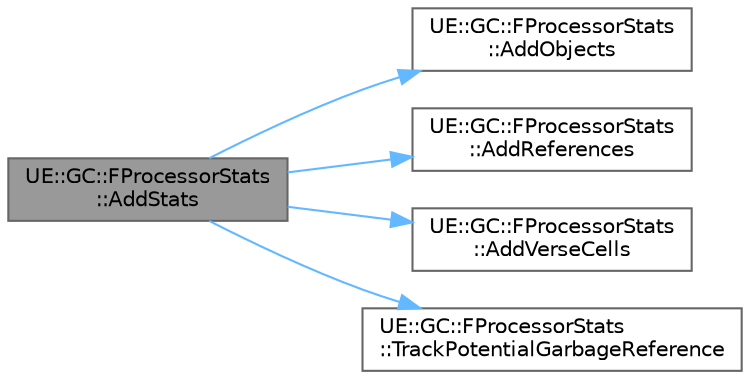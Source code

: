 digraph "UE::GC::FProcessorStats::AddStats"
{
 // INTERACTIVE_SVG=YES
 // LATEX_PDF_SIZE
  bgcolor="transparent";
  edge [fontname=Helvetica,fontsize=10,labelfontname=Helvetica,labelfontsize=10];
  node [fontname=Helvetica,fontsize=10,shape=box,height=0.2,width=0.4];
  rankdir="LR";
  Node1 [id="Node000001",label="UE::GC::FProcessorStats\l::AddStats",height=0.2,width=0.4,color="gray40", fillcolor="grey60", style="filled", fontcolor="black",tooltip=" "];
  Node1 -> Node2 [id="edge1_Node000001_Node000002",color="steelblue1",style="solid",tooltip=" "];
  Node2 [id="Node000002",label="UE::GC::FProcessorStats\l::AddObjects",height=0.2,width=0.4,color="grey40", fillcolor="white", style="filled",URL="$da/d0c/structUE_1_1GC_1_1FProcessorStats.html#acabb9c61a279e90a64a743ace291463f",tooltip=" "];
  Node1 -> Node3 [id="edge2_Node000001_Node000003",color="steelblue1",style="solid",tooltip=" "];
  Node3 [id="Node000003",label="UE::GC::FProcessorStats\l::AddReferences",height=0.2,width=0.4,color="grey40", fillcolor="white", style="filled",URL="$da/d0c/structUE_1_1GC_1_1FProcessorStats.html#a045d49c4d5d91ae1dd7b0a240ceb200f",tooltip=" "];
  Node1 -> Node4 [id="edge3_Node000001_Node000004",color="steelblue1",style="solid",tooltip=" "];
  Node4 [id="Node000004",label="UE::GC::FProcessorStats\l::AddVerseCells",height=0.2,width=0.4,color="grey40", fillcolor="white", style="filled",URL="$da/d0c/structUE_1_1GC_1_1FProcessorStats.html#a9679612dc661cabf90415f5ab89e9ebe",tooltip=" "];
  Node1 -> Node5 [id="edge4_Node000001_Node000005",color="steelblue1",style="solid",tooltip=" "];
  Node5 [id="Node000005",label="UE::GC::FProcessorStats\l::TrackPotentialGarbageReference",height=0.2,width=0.4,color="grey40", fillcolor="white", style="filled",URL="$da/d0c/structUE_1_1GC_1_1FProcessorStats.html#ad59519f71b9d755c8ef0f6643e73e7eb",tooltip=" "];
}

